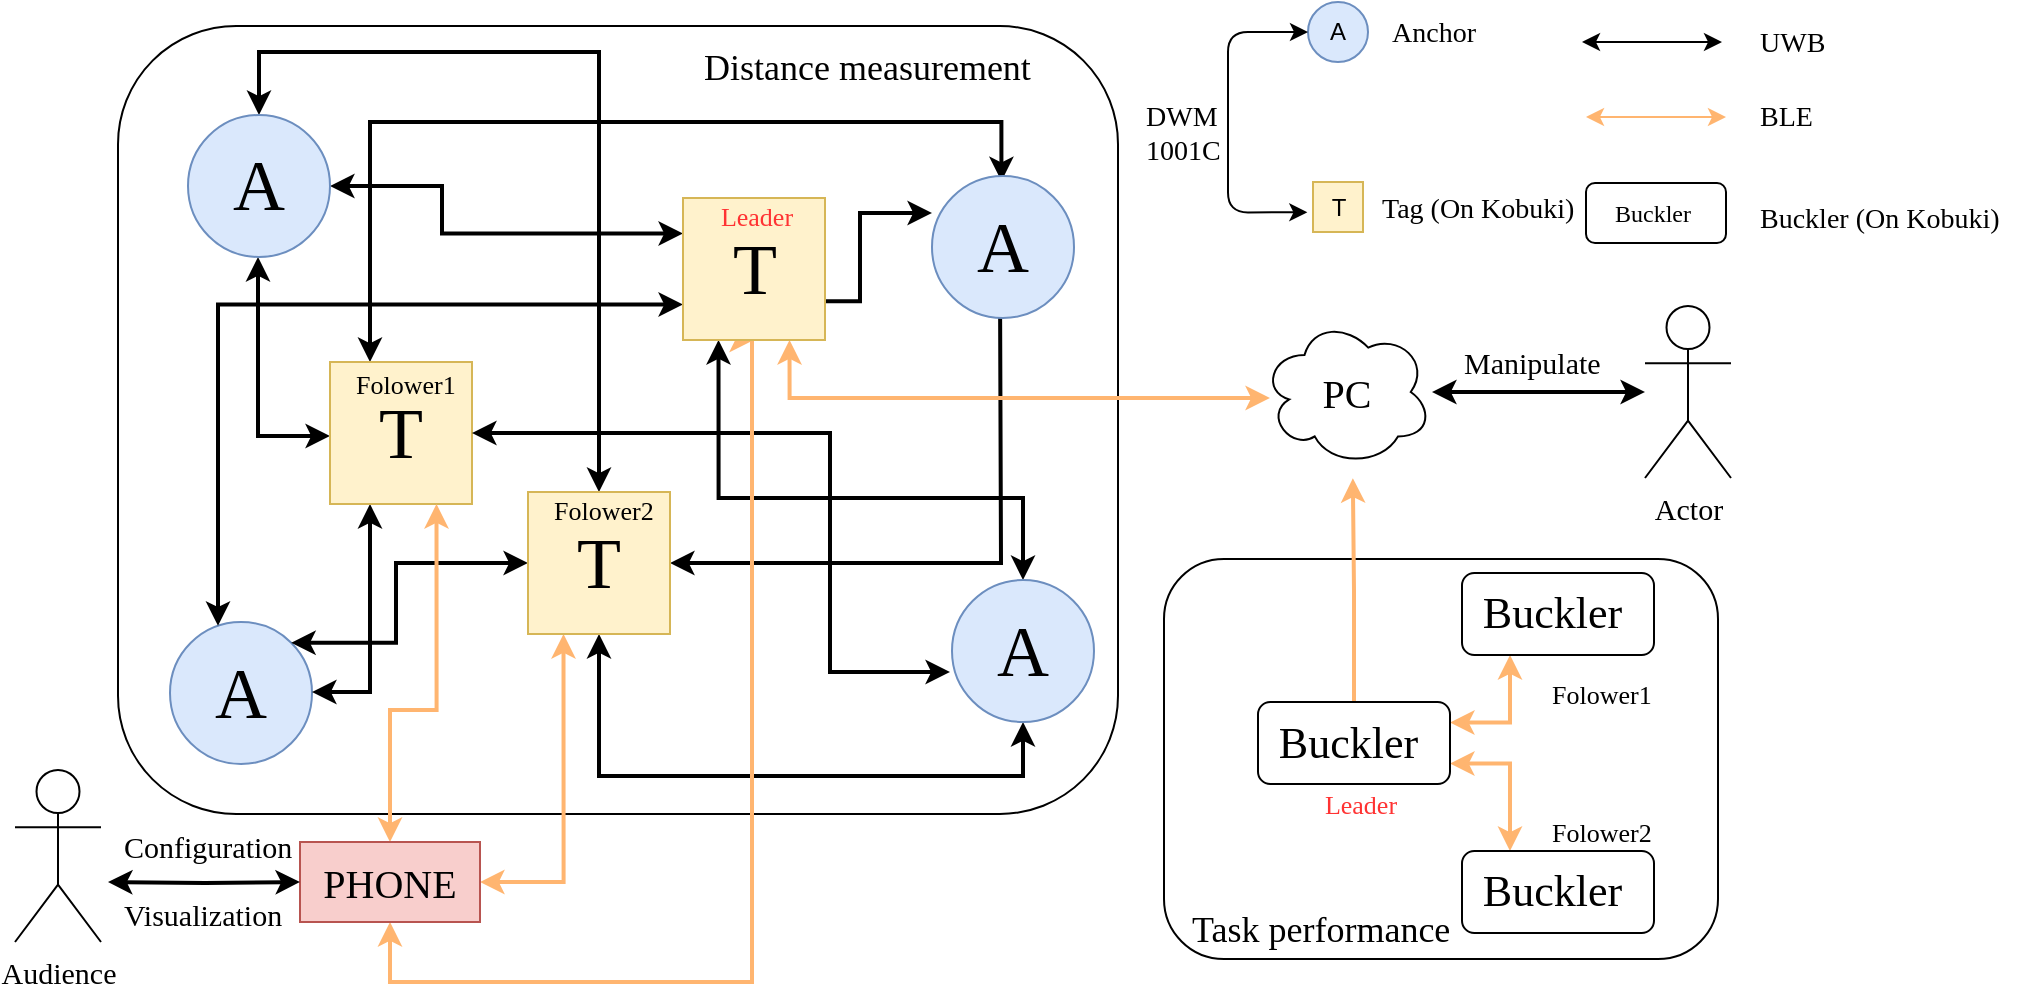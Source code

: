 <mxfile version="12.3.9" type="github" pages="1"><diagram id="bWDq83Y2mTBlMOCSA70g" name="Page-1"><mxGraphModel dx="1240" dy="739" grid="0" gridSize="10" guides="1" tooltips="1" connect="1" arrows="1" fold="1" page="1" pageScale="1" pageWidth="769" pageHeight="529" math="0" shadow="0"><root><mxCell id="0"/><mxCell id="1" parent="0"/><mxCell id="Lxix1N7Mz4bZy9x3JfhR-221" value="" style="rounded=1;whiteSpace=wrap;html=1;labelBackgroundColor=none;strokeColor=#000000;fillColor=none;fontFamily=Times New Roman;fontSize=14;" vertex="1" parent="1"><mxGeometry x="607" y="288.5" width="277" height="200" as="geometry"/></mxCell><mxCell id="Lxix1N7Mz4bZy9x3JfhR-222" value="" style="rounded=1;whiteSpace=wrap;html=1;labelBackgroundColor=none;strokeColor=#000000;fillColor=none;fontFamily=Times New Roman;fontSize=14;" vertex="1" parent="1"><mxGeometry x="84" y="22" width="500" height="394" as="geometry"/></mxCell><mxCell id="Lxix1N7Mz4bZy9x3JfhR-135" value="A" style="ellipse;whiteSpace=wrap;html=1;aspect=fixed;fillColor=#dae8fc;strokeColor=#6c8ebf;fontSize=36;fontFamily=Times New Roman;" vertex="1" parent="1"><mxGeometry x="110" y="320" width="71" height="71" as="geometry"/></mxCell><mxCell id="Lxix1N7Mz4bZy9x3JfhR-138" value="" style="edgeStyle=orthogonalEdgeStyle;rounded=0;orthogonalLoop=1;jettySize=auto;html=1;startArrow=classic;startFill=1;jumpSize=8;strokeWidth=2;" edge="1" parent="1" source="Lxix1N7Mz4bZy9x3JfhR-141" target="Lxix1N7Mz4bZy9x3JfhR-195"><mxGeometry relative="1" as="geometry"><mxPoint x="152.857" y="142.429" as="targetPoint"/><Array as="points"><mxPoint x="154" y="227"/></Array></mxGeometry></mxCell><mxCell id="Lxix1N7Mz4bZy9x3JfhR-139" value="" style="edgeStyle=orthogonalEdgeStyle;rounded=0;orthogonalLoop=1;jettySize=auto;html=1;startArrow=classic;startFill=1;jumpSize=8;strokeWidth=2;" edge="1" parent="1" source="Lxix1N7Mz4bZy9x3JfhR-141" target="Lxix1N7Mz4bZy9x3JfhR-135"><mxGeometry relative="1" as="geometry"><mxPoint x="210" y="310" as="targetPoint"/><Array as="points"><mxPoint x="210" y="355"/></Array></mxGeometry></mxCell><mxCell id="Lxix1N7Mz4bZy9x3JfhR-140" value="" style="edgeStyle=orthogonalEdgeStyle;rounded=0;orthogonalLoop=1;jettySize=auto;html=1;startArrow=classic;startFill=1;entryX=0.5;entryY=0;entryDx=0;entryDy=0;jumpSize=8;strokeWidth=2;" edge="1" parent="1" source="Lxix1N7Mz4bZy9x3JfhR-141"><mxGeometry relative="1" as="geometry"><mxPoint x="525.714" y="99.571" as="targetPoint"/><Array as="points"><mxPoint x="210" y="70"/><mxPoint x="525" y="70"/></Array></mxGeometry></mxCell><mxCell id="Lxix1N7Mz4bZy9x3JfhR-141" value="T" style="whiteSpace=wrap;html=1;aspect=fixed;fillColor=#fff2cc;strokeColor=#d6b656;fontFamily=Times New Roman;fontSize=36;" vertex="1" parent="1"><mxGeometry x="190" y="190" width="71" height="71" as="geometry"/></mxCell><mxCell id="Lxix1N7Mz4bZy9x3JfhR-142" value="" style="edgeStyle=orthogonalEdgeStyle;rounded=0;orthogonalLoop=1;jettySize=auto;html=1;startArrow=classic;startFill=1;entryX=1;entryY=0;entryDx=0;entryDy=0;jumpSize=8;strokeWidth=2;exitX=0;exitY=0.5;exitDx=0;exitDy=0;" edge="1" parent="1" source="Lxix1N7Mz4bZy9x3JfhR-201" target="Lxix1N7Mz4bZy9x3JfhR-135"><mxGeometry relative="1" as="geometry"><mxPoint x="230" y="290" as="targetPoint"/><mxPoint x="310" y="289.571" as="sourcePoint"/><Array as="points"><mxPoint x="223" y="291"/><mxPoint x="223" y="331"/></Array></mxGeometry></mxCell><mxCell id="Lxix1N7Mz4bZy9x3JfhR-143" value="" style="edgeStyle=orthogonalEdgeStyle;rounded=0;orthogonalLoop=1;jettySize=auto;html=1;startArrow=classic;startFill=1;jumpSize=8;strokeWidth=2;exitX=1;exitY=0.5;exitDx=0;exitDy=0;" edge="1" parent="1" source="Lxix1N7Mz4bZy9x3JfhR-201"><mxGeometry relative="1" as="geometry"><mxPoint x="525" y="150" as="targetPoint"/><mxPoint x="350" y="289.571" as="sourcePoint"/></mxGeometry></mxCell><mxCell id="Lxix1N7Mz4bZy9x3JfhR-144" value="" style="edgeStyle=orthogonalEdgeStyle;rounded=0;orthogonalLoop=1;jettySize=auto;html=1;startArrow=classic;startFill=1;jumpSize=8;strokeWidth=2;exitX=0.5;exitY=1;exitDx=0;exitDy=0;entryX=0.5;entryY=1;entryDx=0;entryDy=0;" edge="1" parent="1" source="Lxix1N7Mz4bZy9x3JfhR-201" target="Lxix1N7Mz4bZy9x3JfhR-198"><mxGeometry relative="1" as="geometry"><mxPoint x="525" y="370" as="targetPoint"/><Array as="points"><mxPoint x="324" y="397"/><mxPoint x="537" y="397"/></Array><mxPoint x="330" y="310" as="sourcePoint"/></mxGeometry></mxCell><mxCell id="Lxix1N7Mz4bZy9x3JfhR-145" value="" style="edgeStyle=orthogonalEdgeStyle;rounded=0;orthogonalLoop=1;jettySize=auto;html=1;startArrow=classic;startFill=1;entryX=0.5;entryY=0;entryDx=0;entryDy=0;jumpSize=8;strokeWidth=2;exitX=0.5;exitY=0;exitDx=0;exitDy=0;" edge="1" parent="1" source="Lxix1N7Mz4bZy9x3JfhR-201" target="Lxix1N7Mz4bZy9x3JfhR-195"><mxGeometry relative="1" as="geometry"><mxPoint x="134.286" y="99.571" as="targetPoint"/><Array as="points"><mxPoint x="324" y="35"/><mxPoint x="154" y="35"/></Array><mxPoint x="330" y="270" as="sourcePoint"/></mxGeometry></mxCell><mxCell id="Lxix1N7Mz4bZy9x3JfhR-147" value="" style="edgeStyle=orthogonalEdgeStyle;rounded=0;orthogonalLoop=1;jettySize=auto;html=1;startArrow=classic;startFill=1;entryX=1;entryY=0.5;entryDx=0;entryDy=0;jumpSize=8;strokeWidth=2;exitX=0;exitY=0.25;exitDx=0;exitDy=0;" edge="1" parent="1" source="Lxix1N7Mz4bZy9x3JfhR-200" target="Lxix1N7Mz4bZy9x3JfhR-195"><mxGeometry relative="1" as="geometry"><mxPoint x="160" y="125.286" as="targetPoint"/><Array as="points"><mxPoint x="246" y="125"/><mxPoint x="246" y="102"/></Array><mxPoint x="370" y="159.571" as="sourcePoint"/></mxGeometry></mxCell><mxCell id="Lxix1N7Mz4bZy9x3JfhR-148" value="" style="edgeStyle=orthogonalEdgeStyle;rounded=0;orthogonalLoop=1;jettySize=auto;html=1;startArrow=classic;startFill=1;entryX=0.5;entryY=0;entryDx=0;entryDy=0;jumpSize=8;strokeWidth=2;exitX=0.25;exitY=1;exitDx=0;exitDy=0;" edge="1" parent="1" source="Lxix1N7Mz4bZy9x3JfhR-200" target="Lxix1N7Mz4bZy9x3JfhR-198"><mxGeometry relative="1" as="geometry"><mxPoint x="500" y="329.571" as="targetPoint"/><Array as="points"><mxPoint x="384" y="258"/><mxPoint x="537" y="258"/></Array><mxPoint x="380" y="190" as="sourcePoint"/></mxGeometry></mxCell><mxCell id="Lxix1N7Mz4bZy9x3JfhR-149" value="" style="edgeStyle=orthogonalEdgeStyle;rounded=0;orthogonalLoop=1;jettySize=auto;html=1;startArrow=classic;startFill=1;jumpSize=8;strokeWidth=2;exitX=0;exitY=0.75;exitDx=0;exitDy=0;" edge="1" parent="1" source="Lxix1N7Mz4bZy9x3JfhR-200" target="Lxix1N7Mz4bZy9x3JfhR-135"><mxGeometry relative="1" as="geometry"><mxPoint x="290" y="170" as="targetPoint"/><Array as="points"><mxPoint x="134" y="161"/></Array><mxPoint x="370" y="179.571" as="sourcePoint"/></mxGeometry></mxCell><mxCell id="Lxix1N7Mz4bZy9x3JfhR-153" value="" style="edgeStyle=orthogonalEdgeStyle;rounded=0;orthogonalLoop=1;jettySize=auto;html=1;startArrow=classic;startFill=1;exitX=1;exitY=0.5;exitDx=0;exitDy=0;jumpSize=8;strokeWidth=2;" edge="1" parent="1" source="Lxix1N7Mz4bZy9x3JfhR-141"><mxGeometry relative="1" as="geometry"><mxPoint x="220" y="240" as="sourcePoint"/><mxPoint x="500" y="345" as="targetPoint"/><Array as="points"><mxPoint x="440" y="225"/><mxPoint x="440" y="345"/></Array></mxGeometry></mxCell><mxCell id="Lxix1N7Mz4bZy9x3JfhR-155" value="Folower1" style="text;html=1;resizable=0;points=[];autosize=1;align=left;verticalAlign=top;spacingTop=-4;fontFamily=Times New Roman;fontSize=13;" vertex="1" parent="1"><mxGeometry x="201" y="191" width="60" height="16" as="geometry"/></mxCell><mxCell id="Lxix1N7Mz4bZy9x3JfhR-157" value="A" style="ellipse;whiteSpace=wrap;html=1;aspect=fixed;fillColor=#dae8fc;strokeColor=#6c8ebf;" vertex="1" parent="1"><mxGeometry x="679" y="10" width="30" height="30" as="geometry"/></mxCell><mxCell id="Lxix1N7Mz4bZy9x3JfhR-158" value="T" style="whiteSpace=wrap;html=1;aspect=fixed;fillColor=#fff2cc;strokeColor=#d6b656;" vertex="1" parent="1"><mxGeometry x="681.5" y="100" width="25" height="25" as="geometry"/></mxCell><mxCell id="Lxix1N7Mz4bZy9x3JfhR-159" value="Anchor&amp;nbsp;" style="text;html=1;resizable=0;points=[];autosize=1;align=left;verticalAlign=top;spacingTop=-4;fontColor=#000000;fontFamily=Times New Roman;fontSize=14;" vertex="1" parent="1"><mxGeometry x="719" y="15" width="56" height="17" as="geometry"/></mxCell><mxCell id="Lxix1N7Mz4bZy9x3JfhR-160" value="Tag (On Kobuki)" style="text;html=1;resizable=0;points=[];autosize=1;align=left;verticalAlign=top;spacingTop=-4;fontColor=#000000;fontFamily=Times New Roman;fontSize=14;" vertex="1" parent="1"><mxGeometry x="714" y="103" width="106" height="17" as="geometry"/></mxCell><mxCell id="Lxix1N7Mz4bZy9x3JfhR-161" value="" style="endArrow=classic;startArrow=classic;html=1;fontColor=#000000;" edge="1" parent="1"><mxGeometry width="50" height="50" relative="1" as="geometry"><mxPoint x="816" y="30" as="sourcePoint"/><mxPoint x="886" y="30" as="targetPoint"/></mxGeometry></mxCell><mxCell id="Lxix1N7Mz4bZy9x3JfhR-162" value="UWB" style="text;html=1;resizable=0;points=[];autosize=1;align=left;verticalAlign=top;spacingTop=-4;fontColor=#000000;fontFamily=Times New Roman;fontSize=14;" vertex="1" parent="1"><mxGeometry x="903" y="20" width="43" height="17" as="geometry"/></mxCell><mxCell id="Lxix1N7Mz4bZy9x3JfhR-163" value="" style="edgeStyle=orthogonalEdgeStyle;rounded=0;orthogonalLoop=1;jettySize=auto;html=1;startArrow=classic;startFill=1;fontFamily=Times New Roman;fontColor=#000000;entryX=0.25;entryY=1;entryDx=0;entryDy=0;fillColor=#fad7ac;strokeColor=#FFB570;strokeWidth=2;" edge="1" parent="1" source="Lxix1N7Mz4bZy9x3JfhR-166" target="Lxix1N7Mz4bZy9x3JfhR-201"><mxGeometry relative="1" as="geometry"><mxPoint x="320" y="309.571" as="targetPoint"/></mxGeometry></mxCell><mxCell id="Lxix1N7Mz4bZy9x3JfhR-164" value="" style="edgeStyle=orthogonalEdgeStyle;rounded=0;orthogonalLoop=1;jettySize=auto;html=1;startArrow=classic;startFill=1;fontFamily=Times New Roman;fontColor=#000000;entryX=0.75;entryY=1;entryDx=0;entryDy=0;fillColor=#fad7ac;strokeColor=#FFB570;strokeWidth=2;" edge="1" parent="1" source="Lxix1N7Mz4bZy9x3JfhR-166" target="Lxix1N7Mz4bZy9x3JfhR-141"><mxGeometry relative="1" as="geometry"><mxPoint x="220" y="340" as="targetPoint"/><Array as="points"><mxPoint x="220" y="364"/><mxPoint x="243" y="364"/></Array></mxGeometry></mxCell><mxCell id="Lxix1N7Mz4bZy9x3JfhR-165" value="" style="edgeStyle=orthogonalEdgeStyle;rounded=0;orthogonalLoop=1;jettySize=auto;html=1;startArrow=classic;startFill=1;fontFamily=Times New Roman;fontColor=#000000;fillColor=#fad7ac;strokeColor=#FFB570;strokeWidth=2;entryX=0.5;entryY=1;entryDx=0;entryDy=0;" edge="1" parent="1" source="Lxix1N7Mz4bZy9x3JfhR-166" target="Lxix1N7Mz4bZy9x3JfhR-200"><mxGeometry relative="1" as="geometry"><mxPoint x="390" y="190" as="targetPoint"/><Array as="points"><mxPoint x="220" y="500"/><mxPoint x="401" y="500"/></Array></mxGeometry></mxCell><mxCell id="Lxix1N7Mz4bZy9x3JfhR-166" value="&lt;font style=&quot;font-size: 20px&quot;&gt;PHONE&lt;/font&gt;" style="rounded=0;whiteSpace=wrap;html=1;fillColor=#f8cecc;strokeColor=#b85450;fontFamily=Times New Roman;" vertex="1" parent="1"><mxGeometry x="175" y="430" width="90" height="40" as="geometry"/></mxCell><mxCell id="Lxix1N7Mz4bZy9x3JfhR-167" value="" style="endArrow=classic;startArrow=classic;html=1;fontColor=#000000;fillColor=#e51400;strokeColor=#FFB570;" edge="1" parent="1"><mxGeometry width="50" height="50" relative="1" as="geometry"><mxPoint x="818" y="67.5" as="sourcePoint"/><mxPoint x="888" y="67.5" as="targetPoint"/></mxGeometry></mxCell><mxCell id="Lxix1N7Mz4bZy9x3JfhR-168" value="BLE" style="text;html=1;resizable=0;points=[];autosize=1;align=left;verticalAlign=top;spacingTop=-4;fontFamily=Times New Roman;fontColor=#000000;fontSize=14;" vertex="1" parent="1"><mxGeometry x="903" y="57" width="36" height="17" as="geometry"/></mxCell><mxCell id="Lxix1N7Mz4bZy9x3JfhR-169" value="" style="edgeStyle=orthogonalEdgeStyle;rounded=0;orthogonalLoop=1;jettySize=auto;html=1;startArrow=classic;startFill=1;strokeColor=#FFB570;fontFamily=Times New Roman;fontSize=12;fontColor=#000000;strokeWidth=2;entryX=0.25;entryY=1;entryDx=0;entryDy=0;exitX=1;exitY=0.25;exitDx=0;exitDy=0;" edge="1" parent="1" source="Lxix1N7Mz4bZy9x3JfhR-206" target="Lxix1N7Mz4bZy9x3JfhR-172"><mxGeometry relative="1" as="geometry"><mxPoint x="797" y="342" as="targetPoint"/><Array as="points"><mxPoint x="780" y="370"/></Array><mxPoint x="745.0" y="385.286" as="sourcePoint"/></mxGeometry></mxCell><mxCell id="Lxix1N7Mz4bZy9x3JfhR-170" value="" style="edgeStyle=orthogonalEdgeStyle;rounded=0;orthogonalLoop=1;jettySize=auto;html=1;startArrow=classic;startFill=1;strokeColor=#FFB570;fontFamily=Times New Roman;fontSize=12;fontColor=#000000;strokeWidth=2;entryX=0.25;entryY=0;entryDx=0;entryDy=0;exitX=1;exitY=0.75;exitDx=0;exitDy=0;" edge="1" parent="1" source="Lxix1N7Mz4bZy9x3JfhR-206" target="Lxix1N7Mz4bZy9x3JfhR-207"><mxGeometry relative="1" as="geometry"><mxPoint x="780.0" y="435" as="targetPoint"/><Array as="points"><mxPoint x="780" y="391"/></Array><mxPoint x="745.0" y="405.286" as="sourcePoint"/></mxGeometry></mxCell><mxCell id="Lxix1N7Mz4bZy9x3JfhR-172" value="Buckler&amp;nbsp;" style="rounded=1;whiteSpace=wrap;html=1;strokeColor=#000000;fillColor=none;fontFamily=Times New Roman;fontSize=22;fontColor=#000000;align=center;" vertex="1" parent="1"><mxGeometry x="756" y="295.5" width="96" height="41" as="geometry"/></mxCell><mxCell id="Lxix1N7Mz4bZy9x3JfhR-174" value="&lt;span style=&quot;white-space: normal&quot;&gt;&lt;font style=&quot;font-size: 20px&quot;&gt;PC&lt;/font&gt;&lt;/span&gt;" style="ellipse;shape=cloud;whiteSpace=wrap;html=1;strokeColor=#000000;fillColor=none;fontFamily=Times New Roman;fontSize=12;fontColor=#000000;align=center;" vertex="1" parent="1"><mxGeometry x="656" y="168" width="85" height="74" as="geometry"/></mxCell><mxCell id="Lxix1N7Mz4bZy9x3JfhR-175" value="" style="edgeStyle=orthogonalEdgeStyle;rounded=0;orthogonalLoop=1;jettySize=auto;html=1;startArrow=classic;startFill=1;strokeColor=#000000;fontFamily=Times New Roman;fontSize=12;fontColor=#000000;fillColor=#d0cee2;strokeWidth=2;" edge="1" parent="1" target="Lxix1N7Mz4bZy9x3JfhR-166"><mxGeometry relative="1" as="geometry"><mxPoint x="79" y="450" as="sourcePoint"/></mxGeometry></mxCell><mxCell id="Lxix1N7Mz4bZy9x3JfhR-177" value="Visualization&amp;nbsp;" style="text;html=1;resizable=0;points=[];autosize=1;align=left;verticalAlign=top;spacingTop=-4;fontSize=15;fontFamily=Times New Roman;fontColor=#000000;" vertex="1" parent="1"><mxGeometry x="85" y="455" width="93" height="18" as="geometry"/></mxCell><mxCell id="Lxix1N7Mz4bZy9x3JfhR-178" value="Configuration" style="text;html=1;fontSize=15;fontFamily=Times New Roman;fontColor=#000000;" vertex="1" parent="1"><mxGeometry x="85" y="416.5" width="90" height="30" as="geometry"/></mxCell><mxCell id="Lxix1N7Mz4bZy9x3JfhR-179" value="" style="edgeStyle=orthogonalEdgeStyle;rounded=0;orthogonalLoop=1;jettySize=auto;html=1;startArrow=classic;startFill=1;strokeColor=#000000;fontFamily=Times New Roman;fontSize=12;fontColor=#000000;fillColor=#bac8d3;strokeWidth=2;" edge="1" parent="1" source="Lxix1N7Mz4bZy9x3JfhR-180" target="Lxix1N7Mz4bZy9x3JfhR-174"><mxGeometry relative="1" as="geometry"/></mxCell><mxCell id="Lxix1N7Mz4bZy9x3JfhR-180" value="&lt;font style=&quot;font-size: 15px&quot;&gt;Actor&lt;/font&gt;" style="shape=umlActor;verticalLabelPosition=bottom;labelBackgroundColor=#ffffff;verticalAlign=top;html=1;outlineConnect=0;strokeColor=#000000;fillColor=none;fontFamily=Times New Roman;fontSize=12;fontColor=#000000;align=center;" vertex="1" parent="1"><mxGeometry x="847.5" y="162" width="43" height="86" as="geometry"/></mxCell><mxCell id="Lxix1N7Mz4bZy9x3JfhR-181" value="Manipulate" style="text;html=1;resizable=0;points=[];autosize=1;align=left;verticalAlign=top;spacingTop=-4;fontSize=15;fontFamily=Times New Roman;fontColor=#000000;" vertex="1" parent="1"><mxGeometry x="755" y="179" width="78" height="18" as="geometry"/></mxCell><mxCell id="Lxix1N7Mz4bZy9x3JfhR-182" value="Task performance" style="text;html=1;resizable=0;points=[];autosize=1;align=left;verticalAlign=top;spacingTop=-4;fontSize=18;fontFamily=Times New Roman;fontColor=#000000;" vertex="1" parent="1"><mxGeometry x="619" y="461" width="139" height="22" as="geometry"/></mxCell><mxCell id="Lxix1N7Mz4bZy9x3JfhR-183" value="Buckler&amp;nbsp;" style="rounded=1;whiteSpace=wrap;html=1;strokeColor=#000000;fillColor=none;fontFamily=Times New Roman;fontSize=12;fontColor=#000000;align=center;" vertex="1" parent="1"><mxGeometry x="818" y="100.5" width="70" height="30" as="geometry"/></mxCell><mxCell id="Lxix1N7Mz4bZy9x3JfhR-184" value="Buckler (On Kobuki)" style="text;html=1;resizable=0;points=[];autosize=1;align=left;verticalAlign=top;spacingTop=-4;fontSize=14;fontFamily=Times New Roman;fontColor=#000000;" vertex="1" parent="1"><mxGeometry x="903" y="107.5" width="130" height="17" as="geometry"/></mxCell><mxCell id="Lxix1N7Mz4bZy9x3JfhR-185" value="" style="endArrow=classic;html=1;strokeColor=#000000;fontFamily=Times New Roman;fontSize=12;fontColor=#000000;entryX=0;entryY=0.5;entryDx=0;entryDy=0;edgeStyle=orthogonalEdgeStyle;" edge="1" parent="1" target="Lxix1N7Mz4bZy9x3JfhR-157"><mxGeometry width="50" height="50" relative="1" as="geometry"><mxPoint x="639" y="72" as="sourcePoint"/><mxPoint x="659" y="22" as="targetPoint"/><Array as="points"><mxPoint x="639" y="25"/></Array></mxGeometry></mxCell><mxCell id="Lxix1N7Mz4bZy9x3JfhR-186" value="" style="endArrow=classic;html=1;strokeColor=#000000;fontFamily=Times New Roman;fontSize=12;fontColor=#000000;entryX=0;entryY=0.25;entryDx=0;entryDy=0;edgeStyle=orthogonalEdgeStyle;" edge="1" parent="1"><mxGeometry width="50" height="50" relative="1" as="geometry"><mxPoint x="639" y="70" as="sourcePoint"/><mxPoint x="678.667" y="115.167" as="targetPoint"/><Array as="points"><mxPoint x="639" y="82"/><mxPoint x="639" y="115"/></Array></mxGeometry></mxCell><mxCell id="Lxix1N7Mz4bZy9x3JfhR-187" value="DWM&lt;br style=&quot;font-size: 14px;&quot;&gt;1001C" style="text;html=1;resizable=0;points=[];autosize=1;align=left;verticalAlign=top;spacingTop=-4;fontSize=14;fontFamily=Times New Roman;fontColor=#000000;" vertex="1" parent="1"><mxGeometry x="596" y="57" width="47" height="34" as="geometry"/></mxCell><mxCell id="Lxix1N7Mz4bZy9x3JfhR-188" value="Leader" style="text;html=1;resizable=0;points=[];autosize=1;align=center;verticalAlign=top;spacingTop=-4;fillColor=none;strokeColor=none;fontColor=#FF3333;fontFamily=Times New Roman;fontSize=13;" vertex="1" parent="1"><mxGeometry x="682" y="401" width="46" height="16" as="geometry"/></mxCell><mxCell id="Lxix1N7Mz4bZy9x3JfhR-189" value="Folower1" style="text;html=1;resizable=0;points=[];autosize=1;align=left;verticalAlign=top;spacingTop=-4;fontFamily=Times New Roman;fontSize=13;" vertex="1" parent="1"><mxGeometry x="798.5" y="345.5" width="60" height="16" as="geometry"/></mxCell><mxCell id="Lxix1N7Mz4bZy9x3JfhR-190" value="Folower2" style="text;html=1;resizable=0;points=[];autosize=1;align=left;verticalAlign=top;spacingTop=-4;fontFamily=Times New Roman;fontSize=13;" vertex="1" parent="1"><mxGeometry x="798.5" y="414.5" width="60" height="16" as="geometry"/></mxCell><mxCell id="Lxix1N7Mz4bZy9x3JfhR-191" value="" style="edgeStyle=orthogonalEdgeStyle;rounded=0;orthogonalLoop=1;jettySize=auto;html=1;startArrow=classic;startFill=1;strokeColor=#FFB570;fontFamily=Times New Roman;fontSize=12;fontColor=#000000;strokeWidth=2;entryX=0.75;entryY=1;entryDx=0;entryDy=0;" edge="1" parent="1" target="Lxix1N7Mz4bZy9x3JfhR-200"><mxGeometry relative="1" as="geometry"><mxPoint x="660" y="208" as="sourcePoint"/><mxPoint x="410" y="180" as="targetPoint"/><Array as="points"><mxPoint x="420" y="208"/></Array></mxGeometry></mxCell><mxCell id="Lxix1N7Mz4bZy9x3JfhR-195" value="A" style="ellipse;whiteSpace=wrap;html=1;aspect=fixed;fillColor=#dae8fc;strokeColor=#6c8ebf;fontSize=36;fontFamily=Times New Roman;" vertex="1" parent="1"><mxGeometry x="119" y="66.5" width="71" height="71" as="geometry"/></mxCell><mxCell id="Lxix1N7Mz4bZy9x3JfhR-193" value="A" style="ellipse;whiteSpace=wrap;html=1;aspect=fixed;fillColor=#dae8fc;strokeColor=#6c8ebf;fontSize=36;fontFamily=Times New Roman;" vertex="1" parent="1"><mxGeometry x="491" y="97" width="71" height="71" as="geometry"/></mxCell><mxCell id="Lxix1N7Mz4bZy9x3JfhR-196" value="" style="edgeStyle=orthogonalEdgeStyle;rounded=0;orthogonalLoop=1;jettySize=auto;html=1;startArrow=classic;startFill=1;strokeColor=#000000;fontFamily=Times New Roman;fontSize=12;fontColor=#000000;entryX=0;entryY=0.26;entryDx=0;entryDy=0;entryPerimeter=0;jumpSize=8;strokeWidth=2;" edge="1" parent="1" target="Lxix1N7Mz4bZy9x3JfhR-193"><mxGeometry relative="1" as="geometry"><mxPoint x="500" y="112.429" as="targetPoint"/><Array as="points"><mxPoint x="455" y="160"/></Array><mxPoint x="410" y="159.571" as="sourcePoint"/></mxGeometry></mxCell><mxCell id="Lxix1N7Mz4bZy9x3JfhR-198" value="A" style="ellipse;whiteSpace=wrap;html=1;aspect=fixed;fillColor=#dae8fc;strokeColor=#6c8ebf;fontSize=36;fontFamily=Times New Roman;" vertex="1" parent="1"><mxGeometry x="501" y="299" width="71" height="71" as="geometry"/></mxCell><mxCell id="Lxix1N7Mz4bZy9x3JfhR-200" value="T" style="whiteSpace=wrap;html=1;aspect=fixed;fillColor=#fff2cc;strokeColor=#d6b656;fontFamily=Times New Roman;fontSize=36;" vertex="1" parent="1"><mxGeometry x="366.5" y="108" width="71" height="71" as="geometry"/></mxCell><mxCell id="Lxix1N7Mz4bZy9x3JfhR-201" value="T" style="whiteSpace=wrap;html=1;aspect=fixed;fillColor=#fff2cc;strokeColor=#d6b656;fontFamily=Times New Roman;fontSize=36;" vertex="1" parent="1"><mxGeometry x="289" y="255" width="71" height="71" as="geometry"/></mxCell><mxCell id="Lxix1N7Mz4bZy9x3JfhR-156" value="Folower2" style="text;html=1;resizable=0;points=[];autosize=1;align=left;verticalAlign=top;spacingTop=-4;fontFamily=Times New Roman;fontSize=13;" vertex="1" parent="1"><mxGeometry x="300" y="254" width="60" height="16" as="geometry"/></mxCell><mxCell id="Lxix1N7Mz4bZy9x3JfhR-154" value="Leader" style="text;html=1;resizable=0;points=[];autosize=1;align=center;verticalAlign=top;spacingTop=-4;fillColor=none;strokeColor=none;fontColor=#FF3333;fontFamily=Times New Roman;fontSize=13;" vertex="1" parent="1"><mxGeometry x="380" y="106.5" width="46" height="16" as="geometry"/></mxCell><mxCell id="Lxix1N7Mz4bZy9x3JfhR-225" style="edgeStyle=orthogonalEdgeStyle;rounded=0;jumpSize=8;orthogonalLoop=1;jettySize=auto;html=1;exitX=0.5;exitY=0;exitDx=0;exitDy=0;strokeColor=#FFB570;strokeWidth=2;fontFamily=Times New Roman;fontSize=14;" edge="1" parent="1" source="Lxix1N7Mz4bZy9x3JfhR-206"><mxGeometry relative="1" as="geometry"><mxPoint x="701.429" y="248.143" as="targetPoint"/></mxGeometry></mxCell><mxCell id="Lxix1N7Mz4bZy9x3JfhR-206" value="Buckler&amp;nbsp;" style="rounded=1;whiteSpace=wrap;html=1;strokeColor=#000000;fillColor=none;fontFamily=Times New Roman;fontSize=22;fontColor=#000000;align=center;" vertex="1" parent="1"><mxGeometry x="654" y="360" width="96" height="41" as="geometry"/></mxCell><mxCell id="Lxix1N7Mz4bZy9x3JfhR-207" value="Buckler&amp;nbsp;" style="rounded=1;whiteSpace=wrap;html=1;strokeColor=#000000;fillColor=none;fontFamily=Times New Roman;fontSize=22;fontColor=#000000;align=center;" vertex="1" parent="1"><mxGeometry x="756" y="434.5" width="96" height="41" as="geometry"/></mxCell><mxCell id="Lxix1N7Mz4bZy9x3JfhR-214" value="&lt;font style=&quot;font-size: 15px&quot;&gt;Audience&lt;/font&gt;" style="shape=umlActor;verticalLabelPosition=bottom;labelBackgroundColor=#ffffff;verticalAlign=top;html=1;outlineConnect=0;strokeColor=#000000;fillColor=none;fontFamily=Times New Roman;fontSize=12;fontColor=#000000;align=center;" vertex="1" parent="1"><mxGeometry x="32.5" y="394" width="43" height="86" as="geometry"/></mxCell><mxCell id="Lxix1N7Mz4bZy9x3JfhR-224" value="Distance measurement" style="text;html=1;resizable=0;points=[];autosize=1;align=left;verticalAlign=top;spacingTop=-4;fontSize=18;fontFamily=Times New Roman;fontColor=#000000;" vertex="1" parent="1"><mxGeometry x="375" y="30" width="173" height="22" as="geometry"/></mxCell></root></mxGraphModel></diagram></mxfile>